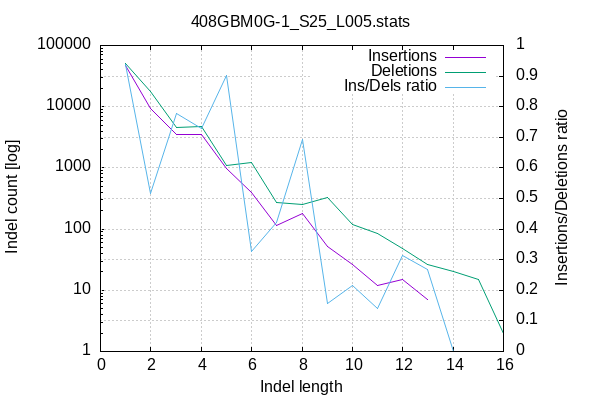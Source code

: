 
        set terminal png size 600,400 truecolor
        set output "408GBM0G-1_S25_L005-indel-dist.png"
        set grid xtics ytics y2tics back lc rgb "#cccccc"
        set style line 1 linetype 1  linecolor rgb "red"
        set style line 2 linetype 2  linecolor rgb "black"
        set style line 3 linetype 3  linecolor rgb "green"
        set style increment user
        set ylabel "Indel count [log]"
        set xlabel "Indel length"
        set y2label "Insertions/Deletions ratio"
        set log y
        set y2tics nomirror
        set ytics nomirror
        set title "408GBM0G-1_S25_L005.stats" noenhanced
        plot '-' w l ti 'Insertions', '-' w l ti 'Deletions', '-' axes x1y2 w l ti "Ins/Dels ratio"
    1	47442
2	9314
3	3572
4	3471
5	982
6	393
7	116
8	178
9	51
10	26
11	12
12	15
13	7
14	0
15	0
16	0
end
1	50588
2	18041
3	4587
4	4755
5	1089
6	1206
7	276
8	257
9	326
10	120
11	85
12	48
13	26
14	20
15	15
16	2
end
1	0.937811
2	0.516268
3	0.778722
4	0.729968
5	0.901745
6	0.325871
7	0.420290
8	0.692607
9	0.156442
10	0.216667
11	0.141176
12	0.312500
13	0.269231
14	0.000000
15	0.000000
16	0.000000
end
